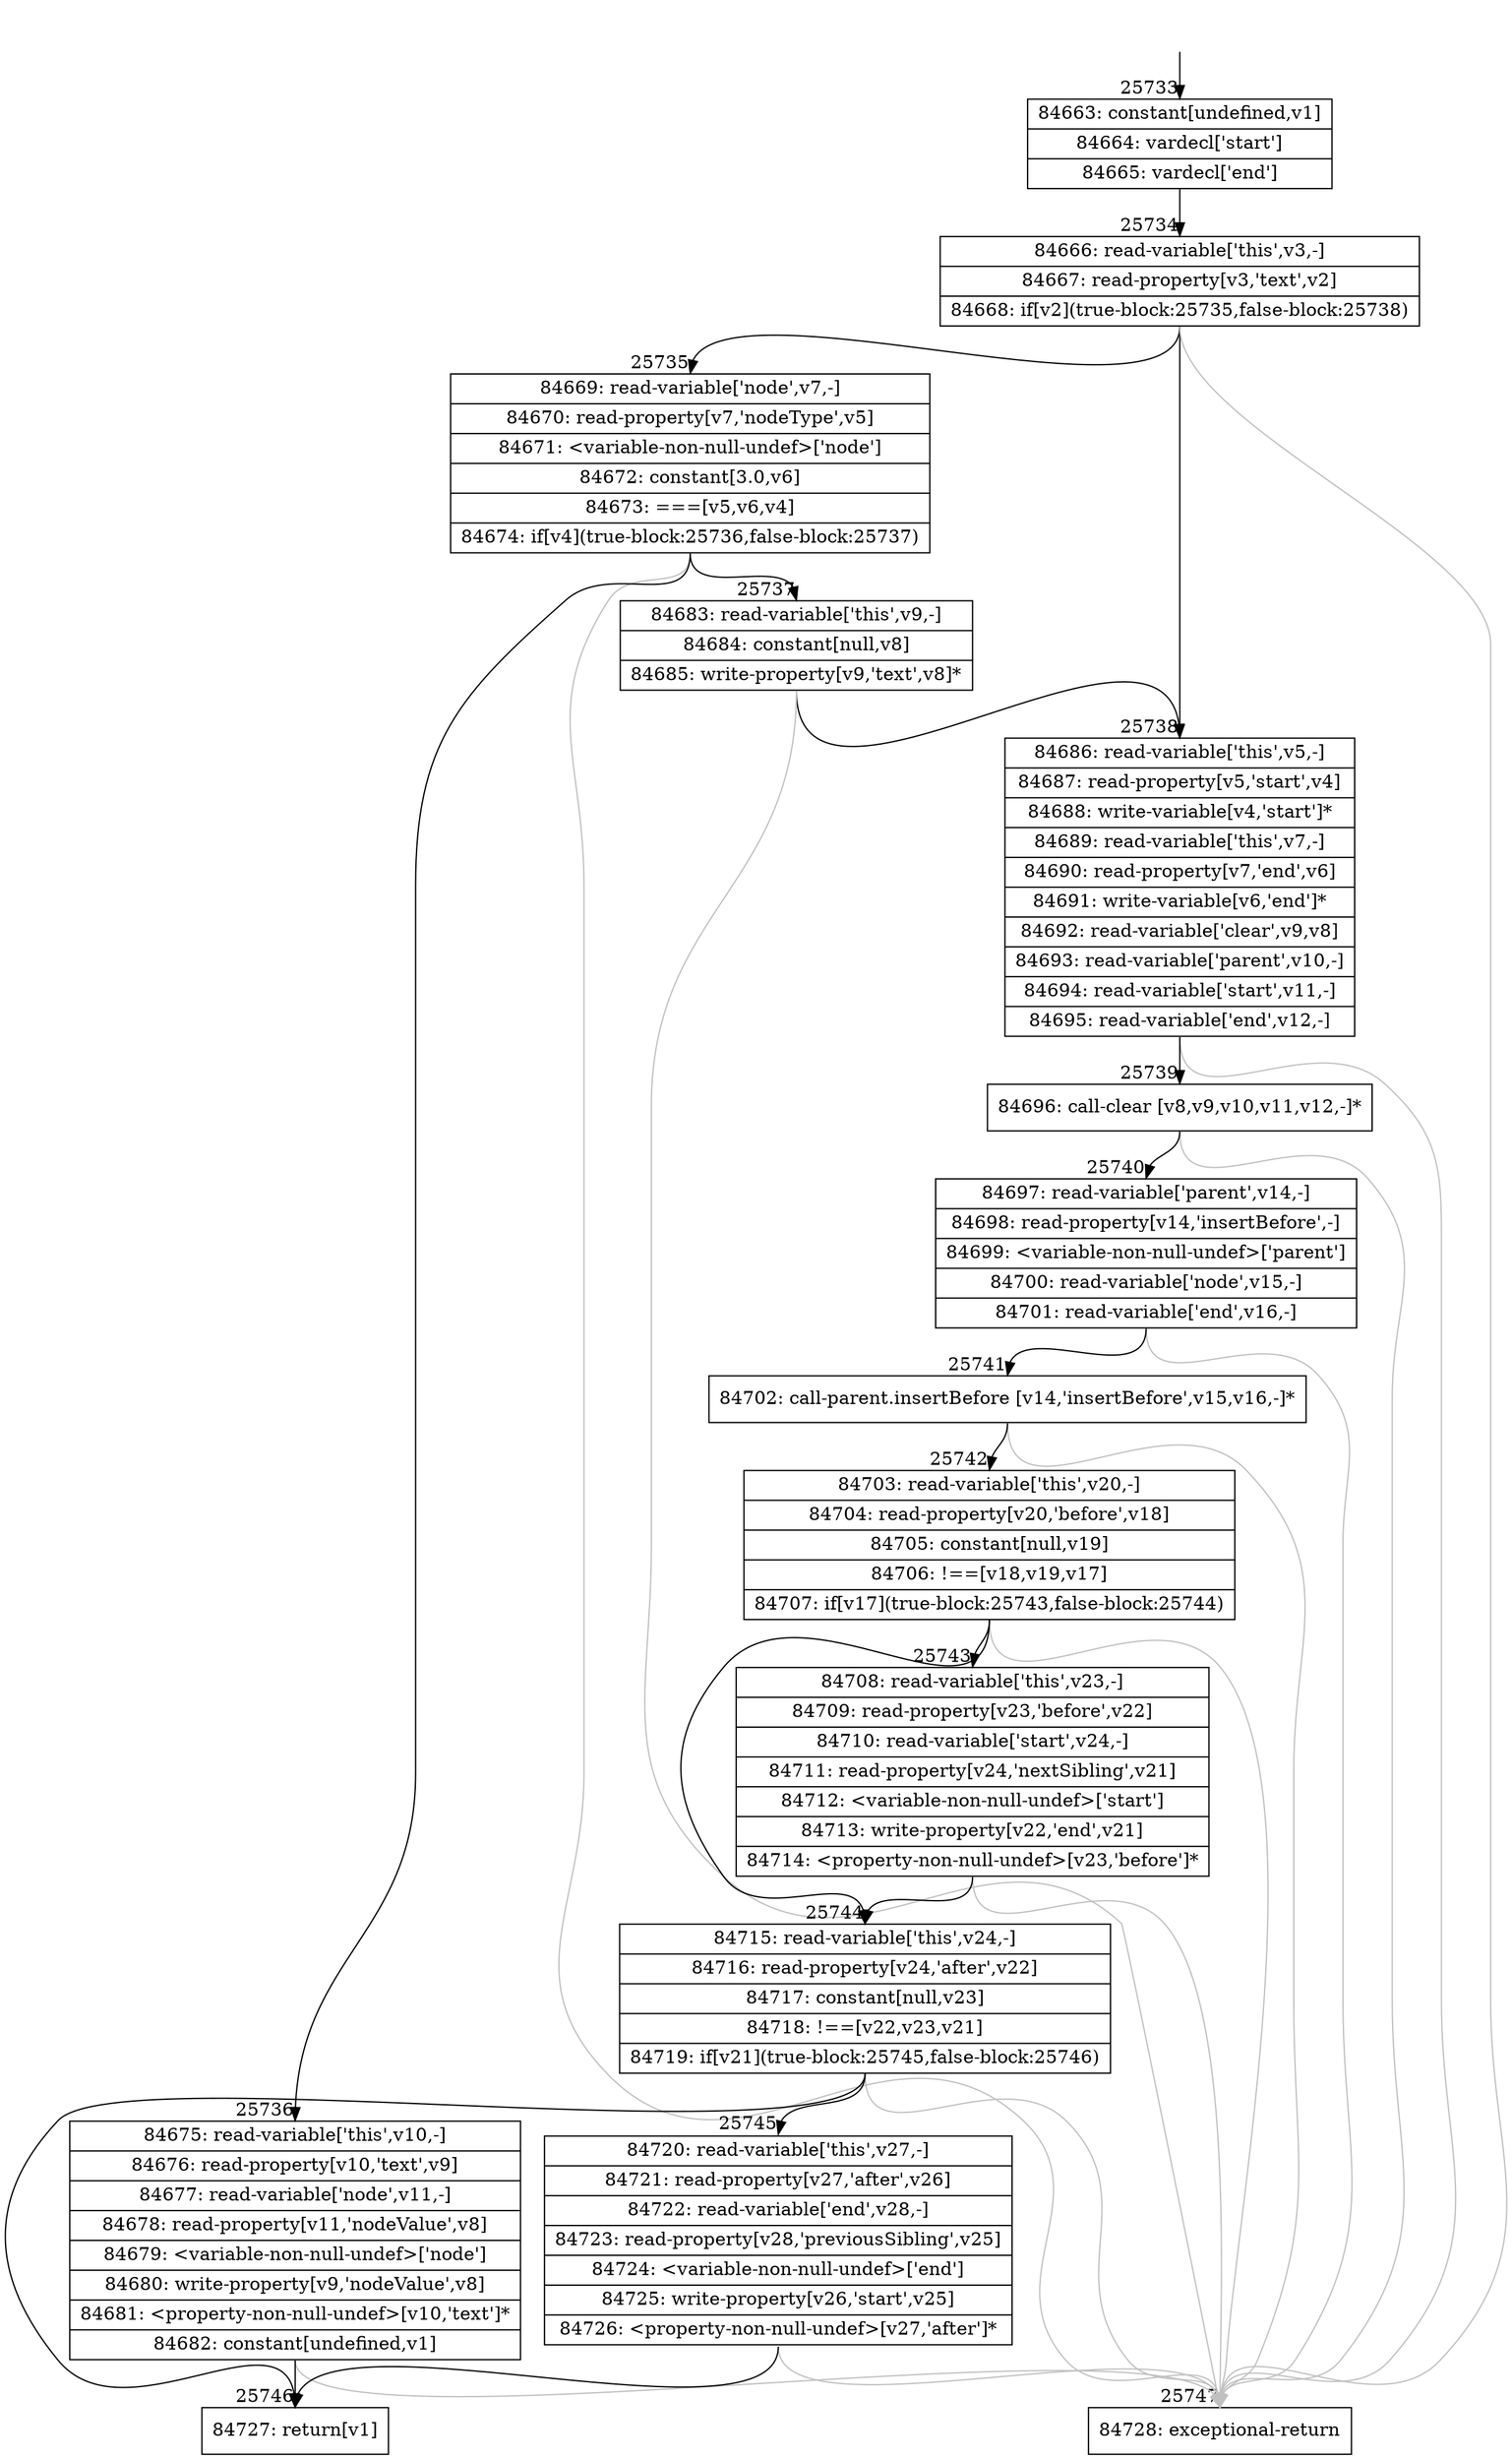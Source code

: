 digraph {
rankdir="TD"
BB_entry2257[shape=none,label=""];
BB_entry2257 -> BB25733 [tailport=s, headport=n, headlabel="    25733"]
BB25733 [shape=record label="{84663: constant[undefined,v1]|84664: vardecl['start']|84665: vardecl['end']}" ] 
BB25733 -> BB25734 [tailport=s, headport=n, headlabel="      25734"]
BB25734 [shape=record label="{84666: read-variable['this',v3,-]|84667: read-property[v3,'text',v2]|84668: if[v2](true-block:25735,false-block:25738)}" ] 
BB25734 -> BB25735 [tailport=s, headport=n, headlabel="      25735"]
BB25734 -> BB25738 [tailport=s, headport=n, headlabel="      25738"]
BB25734 -> BB25747 [tailport=s, headport=n, color=gray, headlabel="      25747"]
BB25735 [shape=record label="{84669: read-variable['node',v7,-]|84670: read-property[v7,'nodeType',v5]|84671: \<variable-non-null-undef\>['node']|84672: constant[3.0,v6]|84673: ===[v5,v6,v4]|84674: if[v4](true-block:25736,false-block:25737)}" ] 
BB25735 -> BB25736 [tailport=s, headport=n, headlabel="      25736"]
BB25735 -> BB25737 [tailport=s, headport=n, headlabel="      25737"]
BB25735 -> BB25747 [tailport=s, headport=n, color=gray]
BB25736 [shape=record label="{84675: read-variable['this',v10,-]|84676: read-property[v10,'text',v9]|84677: read-variable['node',v11,-]|84678: read-property[v11,'nodeValue',v8]|84679: \<variable-non-null-undef\>['node']|84680: write-property[v9,'nodeValue',v8]|84681: \<property-non-null-undef\>[v10,'text']*|84682: constant[undefined,v1]}" ] 
BB25736 -> BB25746 [tailport=s, headport=n, headlabel="      25746"]
BB25736 -> BB25747 [tailport=s, headport=n, color=gray]
BB25737 [shape=record label="{84683: read-variable['this',v9,-]|84684: constant[null,v8]|84685: write-property[v9,'text',v8]*}" ] 
BB25737 -> BB25738 [tailport=s, headport=n]
BB25737 -> BB25747 [tailport=s, headport=n, color=gray]
BB25738 [shape=record label="{84686: read-variable['this',v5,-]|84687: read-property[v5,'start',v4]|84688: write-variable[v4,'start']*|84689: read-variable['this',v7,-]|84690: read-property[v7,'end',v6]|84691: write-variable[v6,'end']*|84692: read-variable['clear',v9,v8]|84693: read-variable['parent',v10,-]|84694: read-variable['start',v11,-]|84695: read-variable['end',v12,-]}" ] 
BB25738 -> BB25739 [tailport=s, headport=n, headlabel="      25739"]
BB25738 -> BB25747 [tailport=s, headport=n, color=gray]
BB25739 [shape=record label="{84696: call-clear [v8,v9,v10,v11,v12,-]*}" ] 
BB25739 -> BB25740 [tailport=s, headport=n, headlabel="      25740"]
BB25739 -> BB25747 [tailport=s, headport=n, color=gray]
BB25740 [shape=record label="{84697: read-variable['parent',v14,-]|84698: read-property[v14,'insertBefore',-]|84699: \<variable-non-null-undef\>['parent']|84700: read-variable['node',v15,-]|84701: read-variable['end',v16,-]}" ] 
BB25740 -> BB25741 [tailport=s, headport=n, headlabel="      25741"]
BB25740 -> BB25747 [tailport=s, headport=n, color=gray]
BB25741 [shape=record label="{84702: call-parent.insertBefore [v14,'insertBefore',v15,v16,-]*}" ] 
BB25741 -> BB25742 [tailport=s, headport=n, headlabel="      25742"]
BB25741 -> BB25747 [tailport=s, headport=n, color=gray]
BB25742 [shape=record label="{84703: read-variable['this',v20,-]|84704: read-property[v20,'before',v18]|84705: constant[null,v19]|84706: !==[v18,v19,v17]|84707: if[v17](true-block:25743,false-block:25744)}" ] 
BB25742 -> BB25743 [tailport=s, headport=n, headlabel="      25743"]
BB25742 -> BB25744 [tailport=s, headport=n, headlabel="      25744"]
BB25742 -> BB25747 [tailport=s, headport=n, color=gray]
BB25743 [shape=record label="{84708: read-variable['this',v23,-]|84709: read-property[v23,'before',v22]|84710: read-variable['start',v24,-]|84711: read-property[v24,'nextSibling',v21]|84712: \<variable-non-null-undef\>['start']|84713: write-property[v22,'end',v21]|84714: \<property-non-null-undef\>[v23,'before']*}" ] 
BB25743 -> BB25744 [tailport=s, headport=n]
BB25743 -> BB25747 [tailport=s, headport=n, color=gray]
BB25744 [shape=record label="{84715: read-variable['this',v24,-]|84716: read-property[v24,'after',v22]|84717: constant[null,v23]|84718: !==[v22,v23,v21]|84719: if[v21](true-block:25745,false-block:25746)}" ] 
BB25744 -> BB25745 [tailport=s, headport=n, headlabel="      25745"]
BB25744 -> BB25746 [tailport=s, headport=n]
BB25744 -> BB25747 [tailport=s, headport=n, color=gray]
BB25745 [shape=record label="{84720: read-variable['this',v27,-]|84721: read-property[v27,'after',v26]|84722: read-variable['end',v28,-]|84723: read-property[v28,'previousSibling',v25]|84724: \<variable-non-null-undef\>['end']|84725: write-property[v26,'start',v25]|84726: \<property-non-null-undef\>[v27,'after']*}" ] 
BB25745 -> BB25746 [tailport=s, headport=n]
BB25745 -> BB25747 [tailport=s, headport=n, color=gray]
BB25746 [shape=record label="{84727: return[v1]}" ] 
BB25747 [shape=record label="{84728: exceptional-return}" ] 
//#$~ 47315
}
